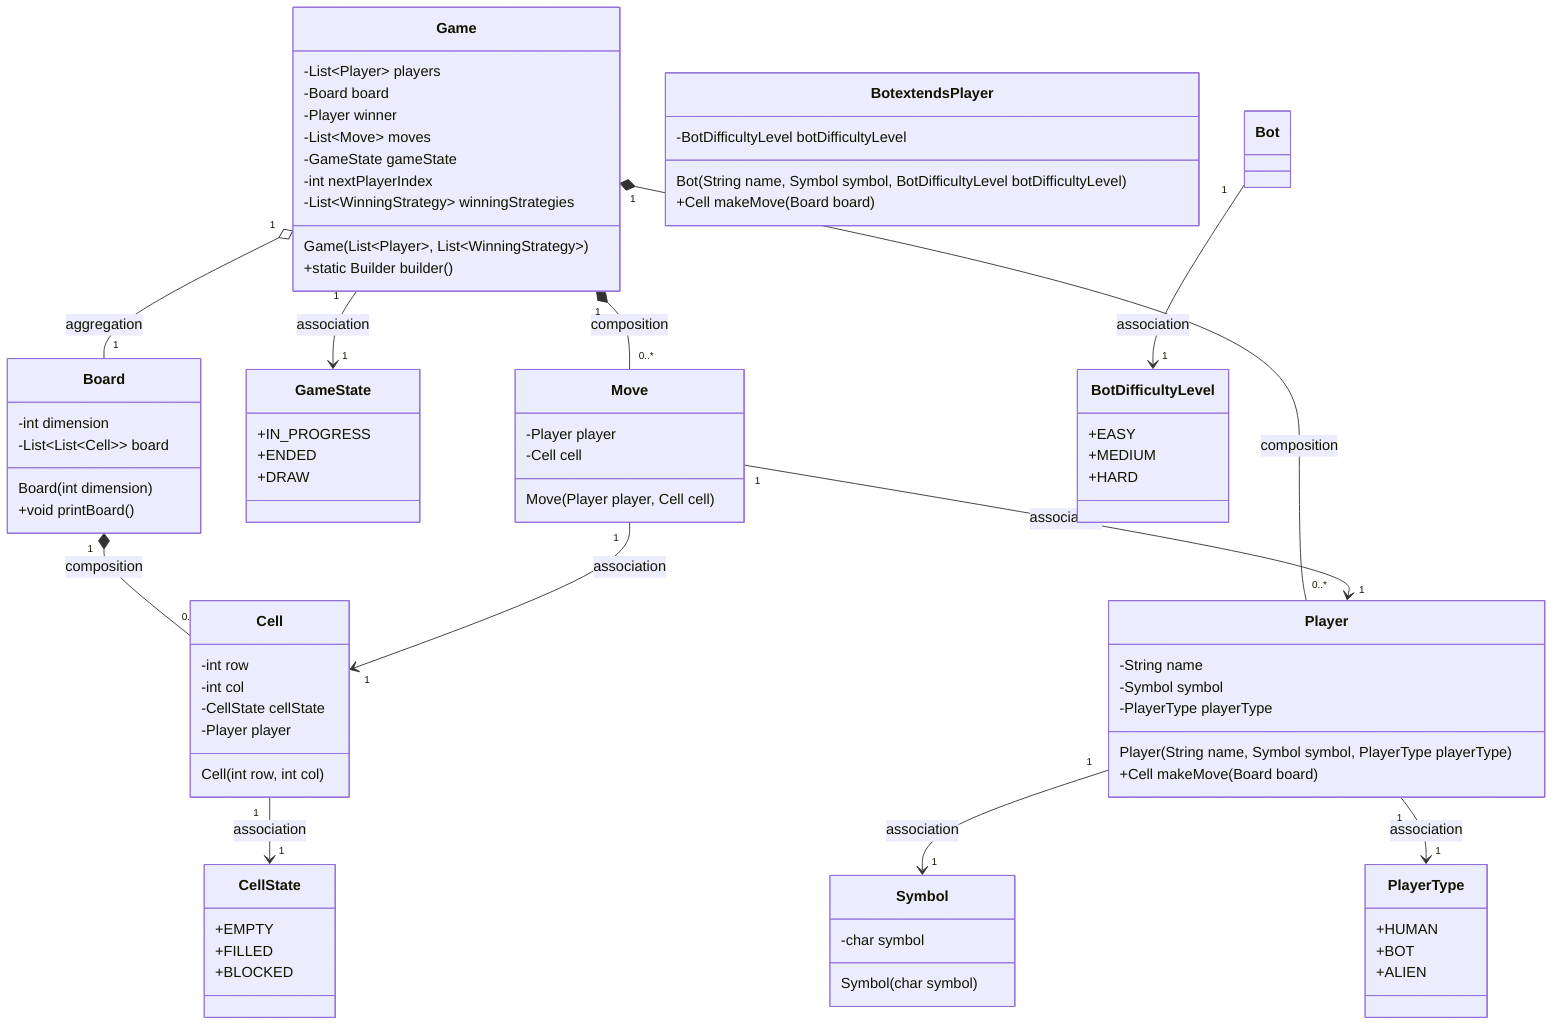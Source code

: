 classDiagram
    class Board {
        -int dimension
        -List~List~Cell~~ board
        Board(int dimension)
        +void printBoard()
    }

    class Cell {
        -int row
        -int col
        -CellState cellState
        -Player player
        Cell(int row, int col)
    }

    class CellState {
    }
    CellState : +EMPTY
    CellState : +FILLED
    CellState : +BLOCKED

    class Game {
        -List~Player~ players
        -Board board
        -Player winner
        -List~Move~ moves
        -GameState gameState
        -int nextPlayerIndex
        -List~WinningStrategy~ winningStrategies
        Game(List~Player~, List~WinningStrategy~)
        +static Builder builder()
    }

    class GameState {
    }
    GameState : +IN_PROGRESS
    GameState : +ENDED
    GameState : +DRAW

    class Move {
        -Player player
        -Cell cell
        Move(Player player, Cell cell)
    }

    class Player {
        -String name
        -Symbol symbol
        -PlayerType playerType
        Player(String name, Symbol symbol, PlayerType playerType)
        +Cell makeMove(Board board)
    }

    class PlayerType {
    }
    PlayerType : +HUMAN
    PlayerType : +BOT
    PlayerType : +ALIEN

    class Symbol {
        -char symbol
        Symbol(char symbol)
    }

    class Bot extends Player {
-BotDifficultyLevel botDifficultyLevel
Bot(String name, Symbol symbol, BotDifficultyLevel botDifficultyLevel)
+Cell makeMove(Board board)
}

class BotDifficultyLevel {
    }
BotDifficultyLevel : +EASY
BotDifficultyLevel : +MEDIUM
BotDifficultyLevel : +HARD

%% Relationships
Board "1" *-- "0..*" Cell : composition
Game "1" o-- "1" Board : aggregation
Game "1" *-- "0..*" Player : composition
Game "1" *-- "0..*" Move : composition
Game "1" --> "1" GameState : association
Move "1" --> "1" Player : association
Move "1" --> "1" Cell : association
Cell "1" --> "1" CellState : association
Player "1" --> "1" Symbol : association
Player "1" --> "1" PlayerType : association
Bot "1" --> "1" BotDifficultyLevel : association